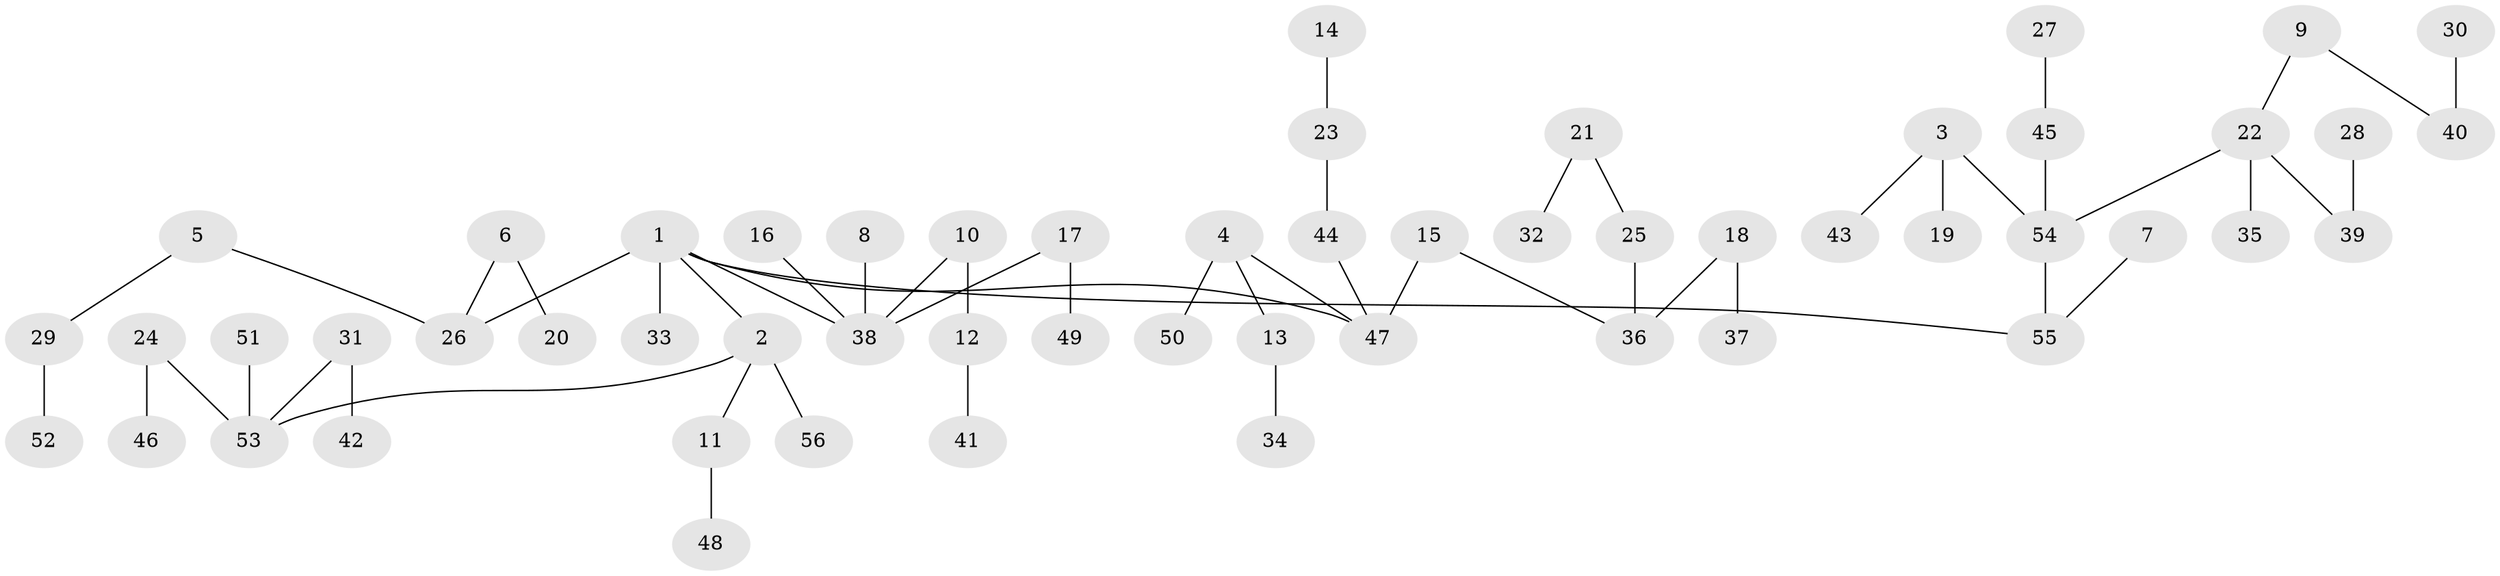 // original degree distribution, {5: 0.03571428571428571, 4: 0.044642857142857144, 3: 0.16071428571428573, 6: 0.026785714285714284, 2: 0.25, 1: 0.48214285714285715}
// Generated by graph-tools (version 1.1) at 2025/02/03/09/25 03:02:16]
// undirected, 56 vertices, 55 edges
graph export_dot {
graph [start="1"]
  node [color=gray90,style=filled];
  1;
  2;
  3;
  4;
  5;
  6;
  7;
  8;
  9;
  10;
  11;
  12;
  13;
  14;
  15;
  16;
  17;
  18;
  19;
  20;
  21;
  22;
  23;
  24;
  25;
  26;
  27;
  28;
  29;
  30;
  31;
  32;
  33;
  34;
  35;
  36;
  37;
  38;
  39;
  40;
  41;
  42;
  43;
  44;
  45;
  46;
  47;
  48;
  49;
  50;
  51;
  52;
  53;
  54;
  55;
  56;
  1 -- 2 [weight=1.0];
  1 -- 26 [weight=1.0];
  1 -- 33 [weight=1.0];
  1 -- 38 [weight=1.0];
  1 -- 47 [weight=1.0];
  1 -- 55 [weight=1.0];
  2 -- 11 [weight=1.0];
  2 -- 53 [weight=1.0];
  2 -- 56 [weight=1.0];
  3 -- 19 [weight=1.0];
  3 -- 43 [weight=1.0];
  3 -- 54 [weight=1.0];
  4 -- 13 [weight=1.0];
  4 -- 47 [weight=1.0];
  4 -- 50 [weight=1.0];
  5 -- 26 [weight=1.0];
  5 -- 29 [weight=1.0];
  6 -- 20 [weight=1.0];
  6 -- 26 [weight=1.0];
  7 -- 55 [weight=1.0];
  8 -- 38 [weight=1.0];
  9 -- 22 [weight=1.0];
  9 -- 40 [weight=1.0];
  10 -- 12 [weight=1.0];
  10 -- 38 [weight=1.0];
  11 -- 48 [weight=1.0];
  12 -- 41 [weight=1.0];
  13 -- 34 [weight=1.0];
  14 -- 23 [weight=1.0];
  15 -- 36 [weight=1.0];
  15 -- 47 [weight=1.0];
  16 -- 38 [weight=1.0];
  17 -- 38 [weight=1.0];
  17 -- 49 [weight=1.0];
  18 -- 36 [weight=1.0];
  18 -- 37 [weight=1.0];
  21 -- 25 [weight=1.0];
  21 -- 32 [weight=1.0];
  22 -- 35 [weight=1.0];
  22 -- 39 [weight=1.0];
  22 -- 54 [weight=1.0];
  23 -- 44 [weight=1.0];
  24 -- 46 [weight=1.0];
  24 -- 53 [weight=1.0];
  25 -- 36 [weight=1.0];
  27 -- 45 [weight=1.0];
  28 -- 39 [weight=1.0];
  29 -- 52 [weight=1.0];
  30 -- 40 [weight=1.0];
  31 -- 42 [weight=1.0];
  31 -- 53 [weight=1.0];
  44 -- 47 [weight=1.0];
  45 -- 54 [weight=1.0];
  51 -- 53 [weight=1.0];
  54 -- 55 [weight=1.0];
}
